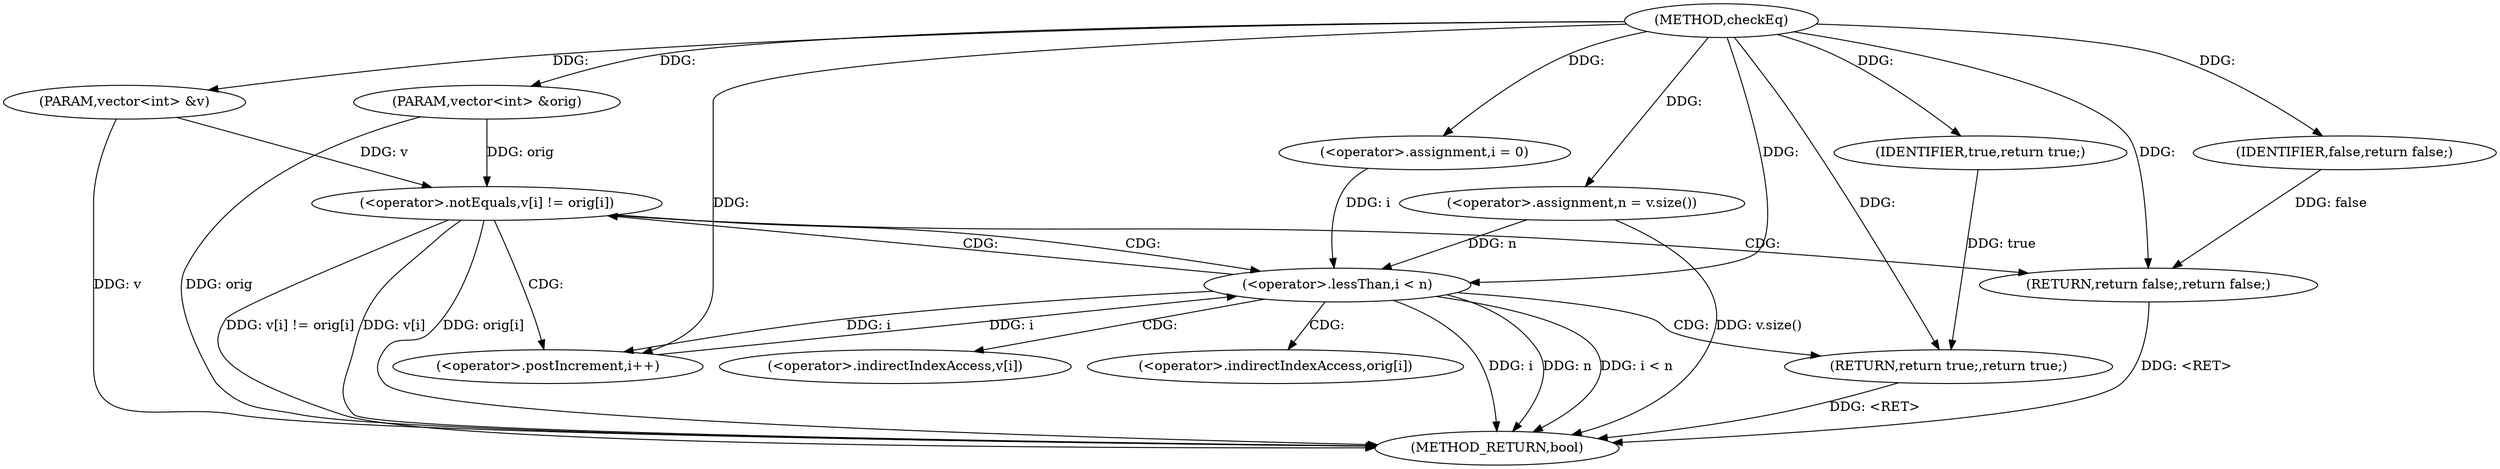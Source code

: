 digraph "checkEq" {  
"1000234" [label = "(METHOD,checkEq)" ]
"1000265" [label = "(METHOD_RETURN,bool)" ]
"1000235" [label = "(PARAM,vector<int> &v)" ]
"1000236" [label = "(PARAM,vector<int> &orig)" ]
"1000239" [label = "(<operator>.assignment,n = v.size())" ]
"1000263" [label = "(RETURN,return true;,return true;)" ]
"1000244" [label = "(<operator>.assignment,i = 0)" ]
"1000247" [label = "(<operator>.lessThan,i < n)" ]
"1000250" [label = "(<operator>.postIncrement,i++)" ]
"1000264" [label = "(IDENTIFIER,true,return true;)" ]
"1000254" [label = "(<operator>.notEquals,v[i] != orig[i])" ]
"1000261" [label = "(RETURN,return false;,return false;)" ]
"1000262" [label = "(IDENTIFIER,false,return false;)" ]
"1000255" [label = "(<operator>.indirectIndexAccess,v[i])" ]
"1000258" [label = "(<operator>.indirectIndexAccess,orig[i])" ]
  "1000263" -> "1000265"  [ label = "DDG: <RET>"] 
  "1000235" -> "1000265"  [ label = "DDG: v"] 
  "1000236" -> "1000265"  [ label = "DDG: orig"] 
  "1000239" -> "1000265"  [ label = "DDG: v.size()"] 
  "1000247" -> "1000265"  [ label = "DDG: i"] 
  "1000247" -> "1000265"  [ label = "DDG: n"] 
  "1000247" -> "1000265"  [ label = "DDG: i < n"] 
  "1000254" -> "1000265"  [ label = "DDG: v[i]"] 
  "1000254" -> "1000265"  [ label = "DDG: orig[i]"] 
  "1000254" -> "1000265"  [ label = "DDG: v[i] != orig[i]"] 
  "1000261" -> "1000265"  [ label = "DDG: <RET>"] 
  "1000234" -> "1000235"  [ label = "DDG: "] 
  "1000234" -> "1000236"  [ label = "DDG: "] 
  "1000234" -> "1000239"  [ label = "DDG: "] 
  "1000264" -> "1000263"  [ label = "DDG: true"] 
  "1000234" -> "1000263"  [ label = "DDG: "] 
  "1000234" -> "1000244"  [ label = "DDG: "] 
  "1000234" -> "1000264"  [ label = "DDG: "] 
  "1000244" -> "1000247"  [ label = "DDG: i"] 
  "1000250" -> "1000247"  [ label = "DDG: i"] 
  "1000234" -> "1000247"  [ label = "DDG: "] 
  "1000239" -> "1000247"  [ label = "DDG: n"] 
  "1000247" -> "1000250"  [ label = "DDG: i"] 
  "1000234" -> "1000250"  [ label = "DDG: "] 
  "1000262" -> "1000261"  [ label = "DDG: false"] 
  "1000234" -> "1000261"  [ label = "DDG: "] 
  "1000235" -> "1000254"  [ label = "DDG: v"] 
  "1000236" -> "1000254"  [ label = "DDG: orig"] 
  "1000234" -> "1000262"  [ label = "DDG: "] 
  "1000247" -> "1000258"  [ label = "CDG: "] 
  "1000247" -> "1000263"  [ label = "CDG: "] 
  "1000247" -> "1000255"  [ label = "CDG: "] 
  "1000247" -> "1000254"  [ label = "CDG: "] 
  "1000254" -> "1000247"  [ label = "CDG: "] 
  "1000254" -> "1000261"  [ label = "CDG: "] 
  "1000254" -> "1000250"  [ label = "CDG: "] 
}
